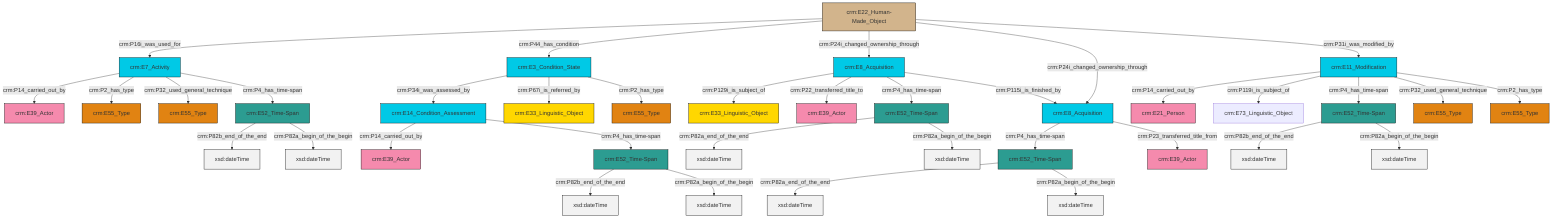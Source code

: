 graph TD
classDef Literal fill:#f2f2f2,stroke:#000000;
classDef CRM_Entity fill:#FFFFFF,stroke:#000000;
classDef Temporal_Entity fill:#00C9E6, stroke:#000000;
classDef Type fill:#E18312, stroke:#000000;
classDef Time-Span fill:#2C9C91, stroke:#000000;
classDef Appellation fill:#FFEB7F, stroke:#000000;
classDef Place fill:#008836, stroke:#000000;
classDef Persistent_Item fill:#B266B2, stroke:#000000;
classDef Conceptual_Object fill:#FFD700, stroke:#000000;
classDef Physical_Thing fill:#D2B48C, stroke:#000000;
classDef Actor fill:#f58aad, stroke:#000000;
classDef PC_Classes fill:#4ce600, stroke:#000000;
classDef Multi fill:#cccccc,stroke:#000000;

0["crm:E52_Time-Span"]:::Time-Span -->|crm:P82b_end_of_the_end| 1[xsd:dateTime]:::Literal
9["crm:E52_Time-Span"]:::Time-Span -->|crm:P82a_end_of_the_end| 10[xsd:dateTime]:::Literal
3["crm:E52_Time-Span"]:::Time-Span -->|crm:P82b_end_of_the_end| 11[xsd:dateTime]:::Literal
0["crm:E52_Time-Span"]:::Time-Span -->|crm:P82a_begin_of_the_begin| 14[xsd:dateTime]:::Literal
15["crm:E52_Time-Span"]:::Time-Span -->|crm:P82a_end_of_the_end| 16[xsd:dateTime]:::Literal
17["crm:E8_Acquisition"]:::Temporal_Entity -->|crm:P4_has_time-span| 15["crm:E52_Time-Span"]:::Time-Span
20["crm:E14_Condition_Assessment"]:::Temporal_Entity -->|crm:P14_carried_out_by| 21["crm:E39_Actor"]:::Actor
22["crm:E22_Human-Made_Object"]:::Physical_Thing -->|crm:P16i_was_used_for| 7["crm:E7_Activity"]:::Temporal_Entity
23["crm:E8_Acquisition"]:::Temporal_Entity -->|crm:P129i_is_subject_of| 5["crm:E33_Linguistic_Object"]:::Conceptual_Object
24["crm:E11_Modification"]:::Temporal_Entity -->|crm:P14_carried_out_by| 25["crm:E21_Person"]:::Actor
15["crm:E52_Time-Span"]:::Time-Span -->|crm:P82a_begin_of_the_begin| 27[xsd:dateTime]:::Literal
28["crm:E3_Condition_State"]:::Temporal_Entity -->|crm:P34i_was_assessed_by| 20["crm:E14_Condition_Assessment"]:::Temporal_Entity
29["crm:E52_Time-Span"]:::Time-Span -->|crm:P82b_end_of_the_end| 30[xsd:dateTime]:::Literal
28["crm:E3_Condition_State"]:::Temporal_Entity -->|crm:P67i_is_referred_by| 31["crm:E33_Linguistic_Object"]:::Conceptual_Object
23["crm:E8_Acquisition"]:::Temporal_Entity -->|crm:P22_transferred_title_to| 32["crm:E39_Actor"]:::Actor
9["crm:E52_Time-Span"]:::Time-Span -->|crm:P82a_begin_of_the_begin| 34[xsd:dateTime]:::Literal
22["crm:E22_Human-Made_Object"]:::Physical_Thing -->|crm:P44_has_condition| 28["crm:E3_Condition_State"]:::Temporal_Entity
24["crm:E11_Modification"]:::Temporal_Entity -->|crm:P119i_is_subject_of| 36["crm:E73_Linguistic_Object"]:::Default
7["crm:E7_Activity"]:::Temporal_Entity -->|crm:P14_carried_out_by| 37["crm:E39_Actor"]:::Actor
22["crm:E22_Human-Made_Object"]:::Physical_Thing -->|crm:P24i_changed_ownership_through| 23["crm:E8_Acquisition"]:::Temporal_Entity
7["crm:E7_Activity"]:::Temporal_Entity -->|crm:P2_has_type| 40["crm:E55_Type"]:::Type
17["crm:E8_Acquisition"]:::Temporal_Entity -->|crm:P23_transferred_title_from| 18["crm:E39_Actor"]:::Actor
29["crm:E52_Time-Span"]:::Time-Span -->|crm:P82a_begin_of_the_begin| 42[xsd:dateTime]:::Literal
7["crm:E7_Activity"]:::Temporal_Entity -->|crm:P32_used_general_technique| 12["crm:E55_Type"]:::Type
7["crm:E7_Activity"]:::Temporal_Entity -->|crm:P4_has_time-span| 29["crm:E52_Time-Span"]:::Time-Span
22["crm:E22_Human-Made_Object"]:::Physical_Thing -->|crm:P24i_changed_ownership_through| 17["crm:E8_Acquisition"]:::Temporal_Entity
24["crm:E11_Modification"]:::Temporal_Entity -->|crm:P4_has_time-span| 0["crm:E52_Time-Span"]:::Time-Span
24["crm:E11_Modification"]:::Temporal_Entity -->|crm:P32_used_general_technique| 46["crm:E55_Type"]:::Type
28["crm:E3_Condition_State"]:::Temporal_Entity -->|crm:P2_has_type| 38["crm:E55_Type"]:::Type
20["crm:E14_Condition_Assessment"]:::Temporal_Entity -->|crm:P4_has_time-span| 3["crm:E52_Time-Span"]:::Time-Span
23["crm:E8_Acquisition"]:::Temporal_Entity -->|crm:P4_has_time-span| 9["crm:E52_Time-Span"]:::Time-Span
22["crm:E22_Human-Made_Object"]:::Physical_Thing -->|crm:P31i_was_modified_by| 24["crm:E11_Modification"]:::Temporal_Entity
24["crm:E11_Modification"]:::Temporal_Entity -->|crm:P2_has_type| 48["crm:E55_Type"]:::Type
3["crm:E52_Time-Span"]:::Time-Span -->|crm:P82a_begin_of_the_begin| 59[xsd:dateTime]:::Literal
23["crm:E8_Acquisition"]:::Temporal_Entity -->|crm:P115i_is_finished_by| 17["crm:E8_Acquisition"]:::Temporal_Entity